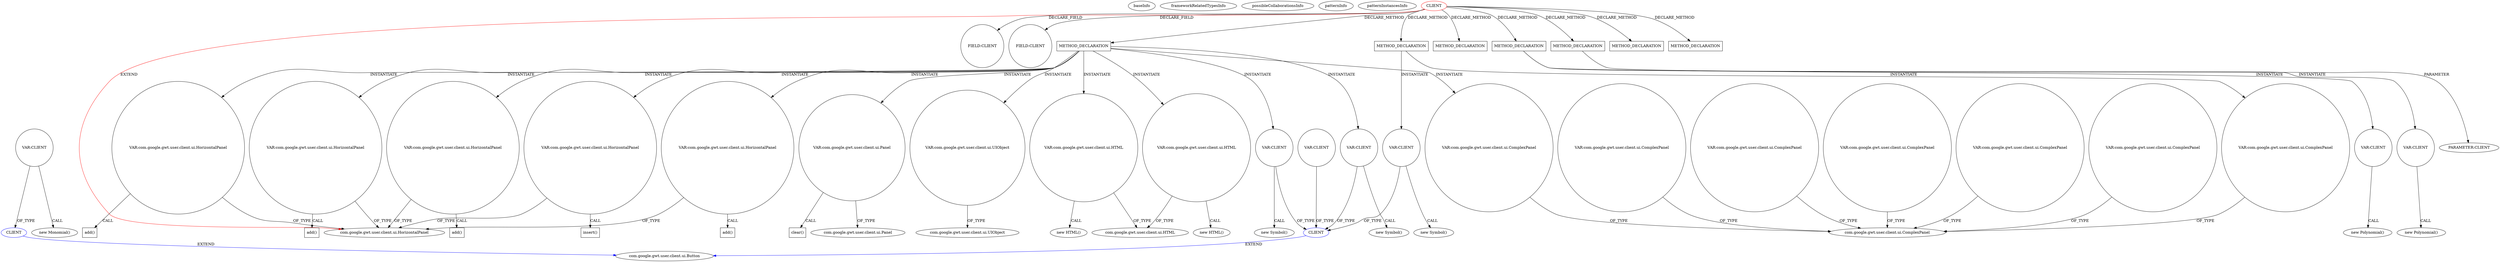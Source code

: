 digraph {
baseInfo[graphId=846,category="pattern",isAnonymous=false,possibleRelation=true]
frameworkRelatedTypesInfo[0="com.google.gwt.user.client.ui.HorizontalPanel"]
possibleCollaborationsInfo[0="846~INSTANTIATION-CLIENT_METHOD_DECLARATION-INSTANTIATION-CLIENT_METHOD_DECLARATION-INSTANTIATION-INSTANTIATION-CLIENT_METHOD_DECLARATION-~com.google.gwt.user.client.ui.HorizontalPanel ~com.google.gwt.user.client.ui.Button ~false~false",1="846~INSTANTIATION-~com.google.gwt.user.client.ui.HorizontalPanel ~com.google.gwt.user.client.ui.Button ~false~false"]
patternInfo[frequency=2.0,patternRootClient=0]
patternInstancesInfo[0="luxferrari-AlgebrApp~/luxferrari-AlgebrApp/AlgebrApp-master/AlgebrApp/src/org/luxferrari/algebrapp/client/SubPolynomial.java~SubPolynomial~3660",1="luxferrari-AlgebrApp~/luxferrari-AlgebrApp/AlgebrApp-master/AlgebrApp/src/org/luxferrari/algebrapp/client/Product.java~Product~3664"]
17[label="new Symbol()",vertexType="CONSTRUCTOR_CALL",isFrameworkType=false]
18[label="VAR:CLIENT",vertexType="VARIABLE_EXPRESION",isFrameworkType=false,shape=circle]
7[label="METHOD_DECLARATION",vertexType="CLIENT_METHOD_DECLARATION",isFrameworkType=false,shape=box]
8[label="VAR:com.google.gwt.user.client.ui.Panel",vertexType="VARIABLE_EXPRESION",isFrameworkType=false,shape=circle]
87[label="VAR:com.google.gwt.user.client.ui.UIObject",vertexType="VARIABLE_EXPRESION",isFrameworkType=false,shape=circle]
0[label="CLIENT",vertexType="ROOT_CLIENT_CLASS_DECLARATION",isFrameworkType=false,color=red]
10[label="com.google.gwt.user.client.ui.Panel",vertexType="FRAMEWORK_CLASS_TYPE",isFrameworkType=false]
23[label="com.google.gwt.user.client.ui.UIObject",vertexType="FRAMEWORK_CLASS_TYPE",isFrameworkType=false]
2[label="FIELD:CLIENT",vertexType="FIELD_DECLARATION",isFrameworkType=false,shape=circle]
5[label="FIELD:CLIENT",vertexType="FIELD_DECLARATION",isFrameworkType=false,shape=circle]
34[label="VAR:CLIENT",vertexType="VARIABLE_EXPRESION",isFrameworkType=false,shape=circle]
14[label="VAR:com.google.gwt.user.client.ui.ComplexPanel",vertexType="VARIABLE_EXPRESION",isFrameworkType=false,shape=circle]
1[label="com.google.gwt.user.client.ui.HorizontalPanel",vertexType="FRAMEWORK_CLASS_TYPE",isFrameworkType=false]
33[label="new Symbol()",vertexType="CONSTRUCTOR_CALL",isFrameworkType=false]
16[label="com.google.gwt.user.client.ui.ComplexPanel",vertexType="FRAMEWORK_CLASS_TYPE",isFrameworkType=false]
162[label="VAR:com.google.gwt.user.client.ui.ComplexPanel",vertexType="VARIABLE_EXPRESION",isFrameworkType=false,shape=circle]
121[label="VAR:com.google.gwt.user.client.ui.ComplexPanel",vertexType="VARIABLE_EXPRESION",isFrameworkType=false,shape=circle]
171[label="VAR:com.google.gwt.user.client.ui.ComplexPanel",vertexType="VARIABLE_EXPRESION",isFrameworkType=false,shape=circle]
165[label="VAR:com.google.gwt.user.client.ui.ComplexPanel",vertexType="VARIABLE_EXPRESION",isFrameworkType=false,shape=circle]
111[label="VAR:com.google.gwt.user.client.ui.ComplexPanel",vertexType="VARIABLE_EXPRESION",isFrameworkType=false,shape=circle]
174[label="VAR:com.google.gwt.user.client.ui.ComplexPanel",vertexType="VARIABLE_EXPRESION",isFrameworkType=false,shape=circle]
137[label="METHOD_DECLARATION",vertexType="CLIENT_METHOD_DECLARATION",isFrameworkType=false,shape=box]
152[label="VAR:CLIENT",vertexType="VARIABLE_EXPRESION",isFrameworkType=false,shape=circle]
100[label="METHOD_DECLARATION",vertexType="CLIENT_METHOD_DECLARATION",isFrameworkType=false,shape=box]
146[label="VAR:CLIENT",vertexType="VARIABLE_EXPRESION",isFrameworkType=false,shape=circle]
103[label="METHOD_DECLARATION",vertexType="CLIENT_METHOD_DECLARATION",isFrameworkType=false,shape=box]
104[label="PARAMETER:CLIENT",vertexType="PARAMETER_DECLARATION",isFrameworkType=false]
120[label="METHOD_DECLARATION",vertexType="CLIENT_METHOD_DECLARATION",isFrameworkType=false,shape=box]
125[label="VAR:CLIENT",vertexType="VARIABLE_EXPRESION",isFrameworkType=false,shape=circle]
124[label="new Symbol()",vertexType="CONSTRUCTOR_CALL",isFrameworkType=false]
98[label="METHOD_DECLARATION",vertexType="CLIENT_METHOD_DECLARATION",isFrameworkType=false,shape=box]
92[label="METHOD_DECLARATION",vertexType="CLIENT_METHOD_DECLARATION",isFrameworkType=false,shape=box]
9[label="clear()",vertexType="INSIDE_CALL",isFrameworkType=false,shape=box]
31[label="VAR:com.google.gwt.user.client.ui.HTML",vertexType="VARIABLE_EXPRESION",isFrameworkType=false,shape=circle]
30[label="new HTML()",vertexType="CONSTRUCTOR_CALL",isFrameworkType=false]
32[label="com.google.gwt.user.client.ui.HTML",vertexType="FRAMEWORK_CLASS_TYPE",isFrameworkType=false]
46[label="VAR:com.google.gwt.user.client.ui.HTML",vertexType="VARIABLE_EXPRESION",isFrameworkType=false,shape=circle]
45[label="new HTML()",vertexType="CONSTRUCTOR_CALL",isFrameworkType=false]
151[label="new Polynomial()",vertexType="CONSTRUCTOR_CALL",isFrameworkType=false]
145[label="new Polynomial()",vertexType="CONSTRUCTOR_CALL",isFrameworkType=false]
42[label="VAR:com.google.gwt.user.client.ui.HorizontalPanel",vertexType="VARIABLE_EXPRESION",isFrameworkType=false,shape=circle]
43[label="add()",vertexType="INSIDE_CALL",isFrameworkType=false,shape=box]
27[label="VAR:com.google.gwt.user.client.ui.HorizontalPanel",vertexType="VARIABLE_EXPRESION",isFrameworkType=false,shape=circle]
28[label="add()",vertexType="INSIDE_CALL",isFrameworkType=false,shape=box]
39[label="VAR:com.google.gwt.user.client.ui.HorizontalPanel",vertexType="VARIABLE_EXPRESION",isFrameworkType=false,shape=circle]
40[label="add()",vertexType="INSIDE_CALL",isFrameworkType=false,shape=box]
11[label="VAR:com.google.gwt.user.client.ui.HorizontalPanel",vertexType="VARIABLE_EXPRESION",isFrameworkType=false,shape=circle]
12[label="add()",vertexType="INSIDE_CALL",isFrameworkType=false,shape=box]
24[label="VAR:com.google.gwt.user.client.ui.HorizontalPanel",vertexType="VARIABLE_EXPRESION",isFrameworkType=false,shape=circle]
25[label="insert()",vertexType="INSIDE_CALL",isFrameworkType=false,shape=box]
19[label="CLIENT",vertexType="REFERENCE_CLIENT_CLASS_DECLARATION",isFrameworkType=false,color=blue]
20[label="com.google.gwt.user.client.ui.Button",vertexType="FRAMEWORK_CLASS_TYPE",isFrameworkType=false]
143[label="CLIENT",vertexType="REFERENCE_CLIENT_CLASS_DECLARATION",isFrameworkType=false,color=blue]
169[label="VAR:CLIENT",vertexType="VARIABLE_EXPRESION",isFrameworkType=false,shape=circle]
168[label="new Monomial()",vertexType="CONSTRUCTOR_CALL",isFrameworkType=false]
115[label="VAR:CLIENT",vertexType="VARIABLE_EXPRESION",isFrameworkType=false,shape=circle]
0->2[label="DECLARE_FIELD"]
24->1[label="OF_TYPE"]
137->152[label="INSTANTIATE"]
34->19[label="OF_TYPE"]
7->24[label="INSTANTIATE"]
24->25[label="CALL"]
115->19[label="OF_TYPE"]
7->34[label="INSTANTIATE"]
125->19[label="OF_TYPE"]
7->39[label="INSTANTIATE"]
0->103[label="DECLARE_METHOD"]
121->16[label="OF_TYPE"]
0->1[label="EXTEND",color=red]
19->20[label="EXTEND",color=blue]
46->45[label="CALL"]
165->16[label="OF_TYPE"]
171->16[label="OF_TYPE"]
120->125[label="INSTANTIATE"]
7->14[label="INSTANTIATE"]
27->28[label="CALL"]
87->23[label="OF_TYPE"]
34->33[label="CALL"]
125->124[label="CALL"]
7->46[label="INSTANTIATE"]
111->16[label="OF_TYPE"]
143->20[label="EXTEND",color=blue]
146->145[label="CALL"]
162->16[label="OF_TYPE"]
8->9[label="CALL"]
137->146[label="INSTANTIATE"]
0->7[label="DECLARE_METHOD"]
7->31[label="INSTANTIATE"]
0->137[label="DECLARE_METHOD"]
174->16[label="OF_TYPE"]
39->40[label="CALL"]
11->12[label="CALL"]
169->143[label="OF_TYPE"]
7->27[label="INSTANTIATE"]
120->121[label="INSTANTIATE"]
0->92[label="DECLARE_METHOD"]
152->151[label="CALL"]
18->19[label="OF_TYPE"]
39->1[label="OF_TYPE"]
31->30[label="CALL"]
42->43[label="CALL"]
7->11[label="INSTANTIATE"]
0->5[label="DECLARE_FIELD"]
8->10[label="OF_TYPE"]
103->104[label="PARAMETER"]
169->168[label="CALL"]
31->32[label="OF_TYPE"]
0->98[label="DECLARE_METHOD"]
14->16[label="OF_TYPE"]
27->1[label="OF_TYPE"]
7->87[label="INSTANTIATE"]
18->17[label="CALL"]
7->8[label="INSTANTIATE"]
46->32[label="OF_TYPE"]
0->100[label="DECLARE_METHOD"]
42->1[label="OF_TYPE"]
0->120[label="DECLARE_METHOD"]
11->1[label="OF_TYPE"]
7->18[label="INSTANTIATE"]
7->42[label="INSTANTIATE"]
}

